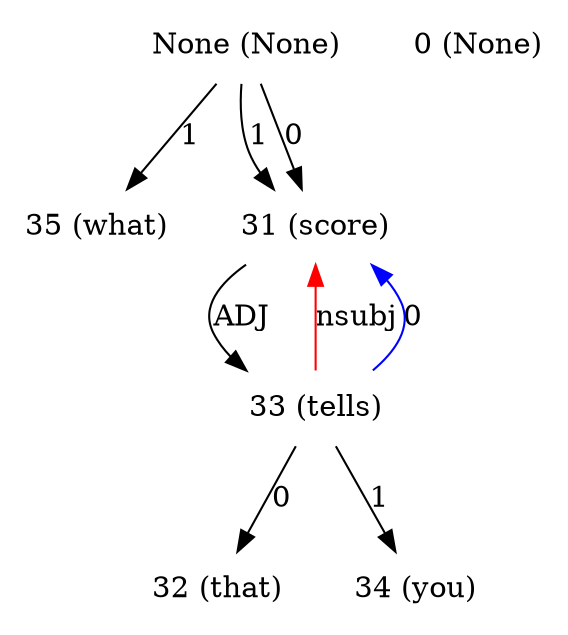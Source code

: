 digraph G{
edge [dir=forward]
node [shape=plaintext]

None [label="None (None)"]
None -> 35 [label="1"]
None [label="None (None)"]
None -> 31 [label="1"]
None [label="None (None)"]
None -> 31 [label="0"]
0 [label="0 (None)"]
31 [label="31 (score)"]
31 -> 33 [label="ADJ"]
33 -> 31 [label="nsubj", color="red"]
32 [label="32 (that)"]
33 [label="33 (tells)"]
33 -> 34 [label="1"]
33 -> 32 [label="0"]
33 -> 31 [label="0", color="blue"]
34 [label="34 (you)"]
35 [label="35 (what)"]
}
